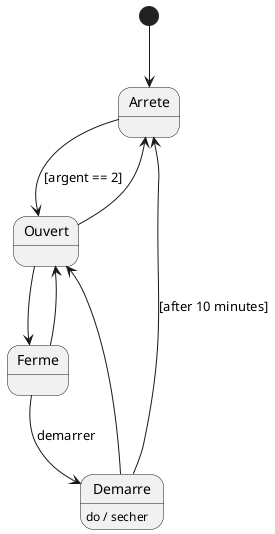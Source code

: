 @startuml
[*] --> Arrete
' tester avec pasPayeFerme, pasPayeOuvert, payeFerme, payeOuvert
state Arrete
Arrete --> Ouvert : [argent == 2]

state Ouvert{
}

state Ferme {
}

Ferme --> Ouvert
Ouvert --> Ferme

Ferme --> Demarre : demarrer

state Demarre {
    Demarre : do / secher
}

Demarre --> Arrete : [after 10 minutes]
Demarre --> Ouvert
Ouvert --> Arrete
@enduml
